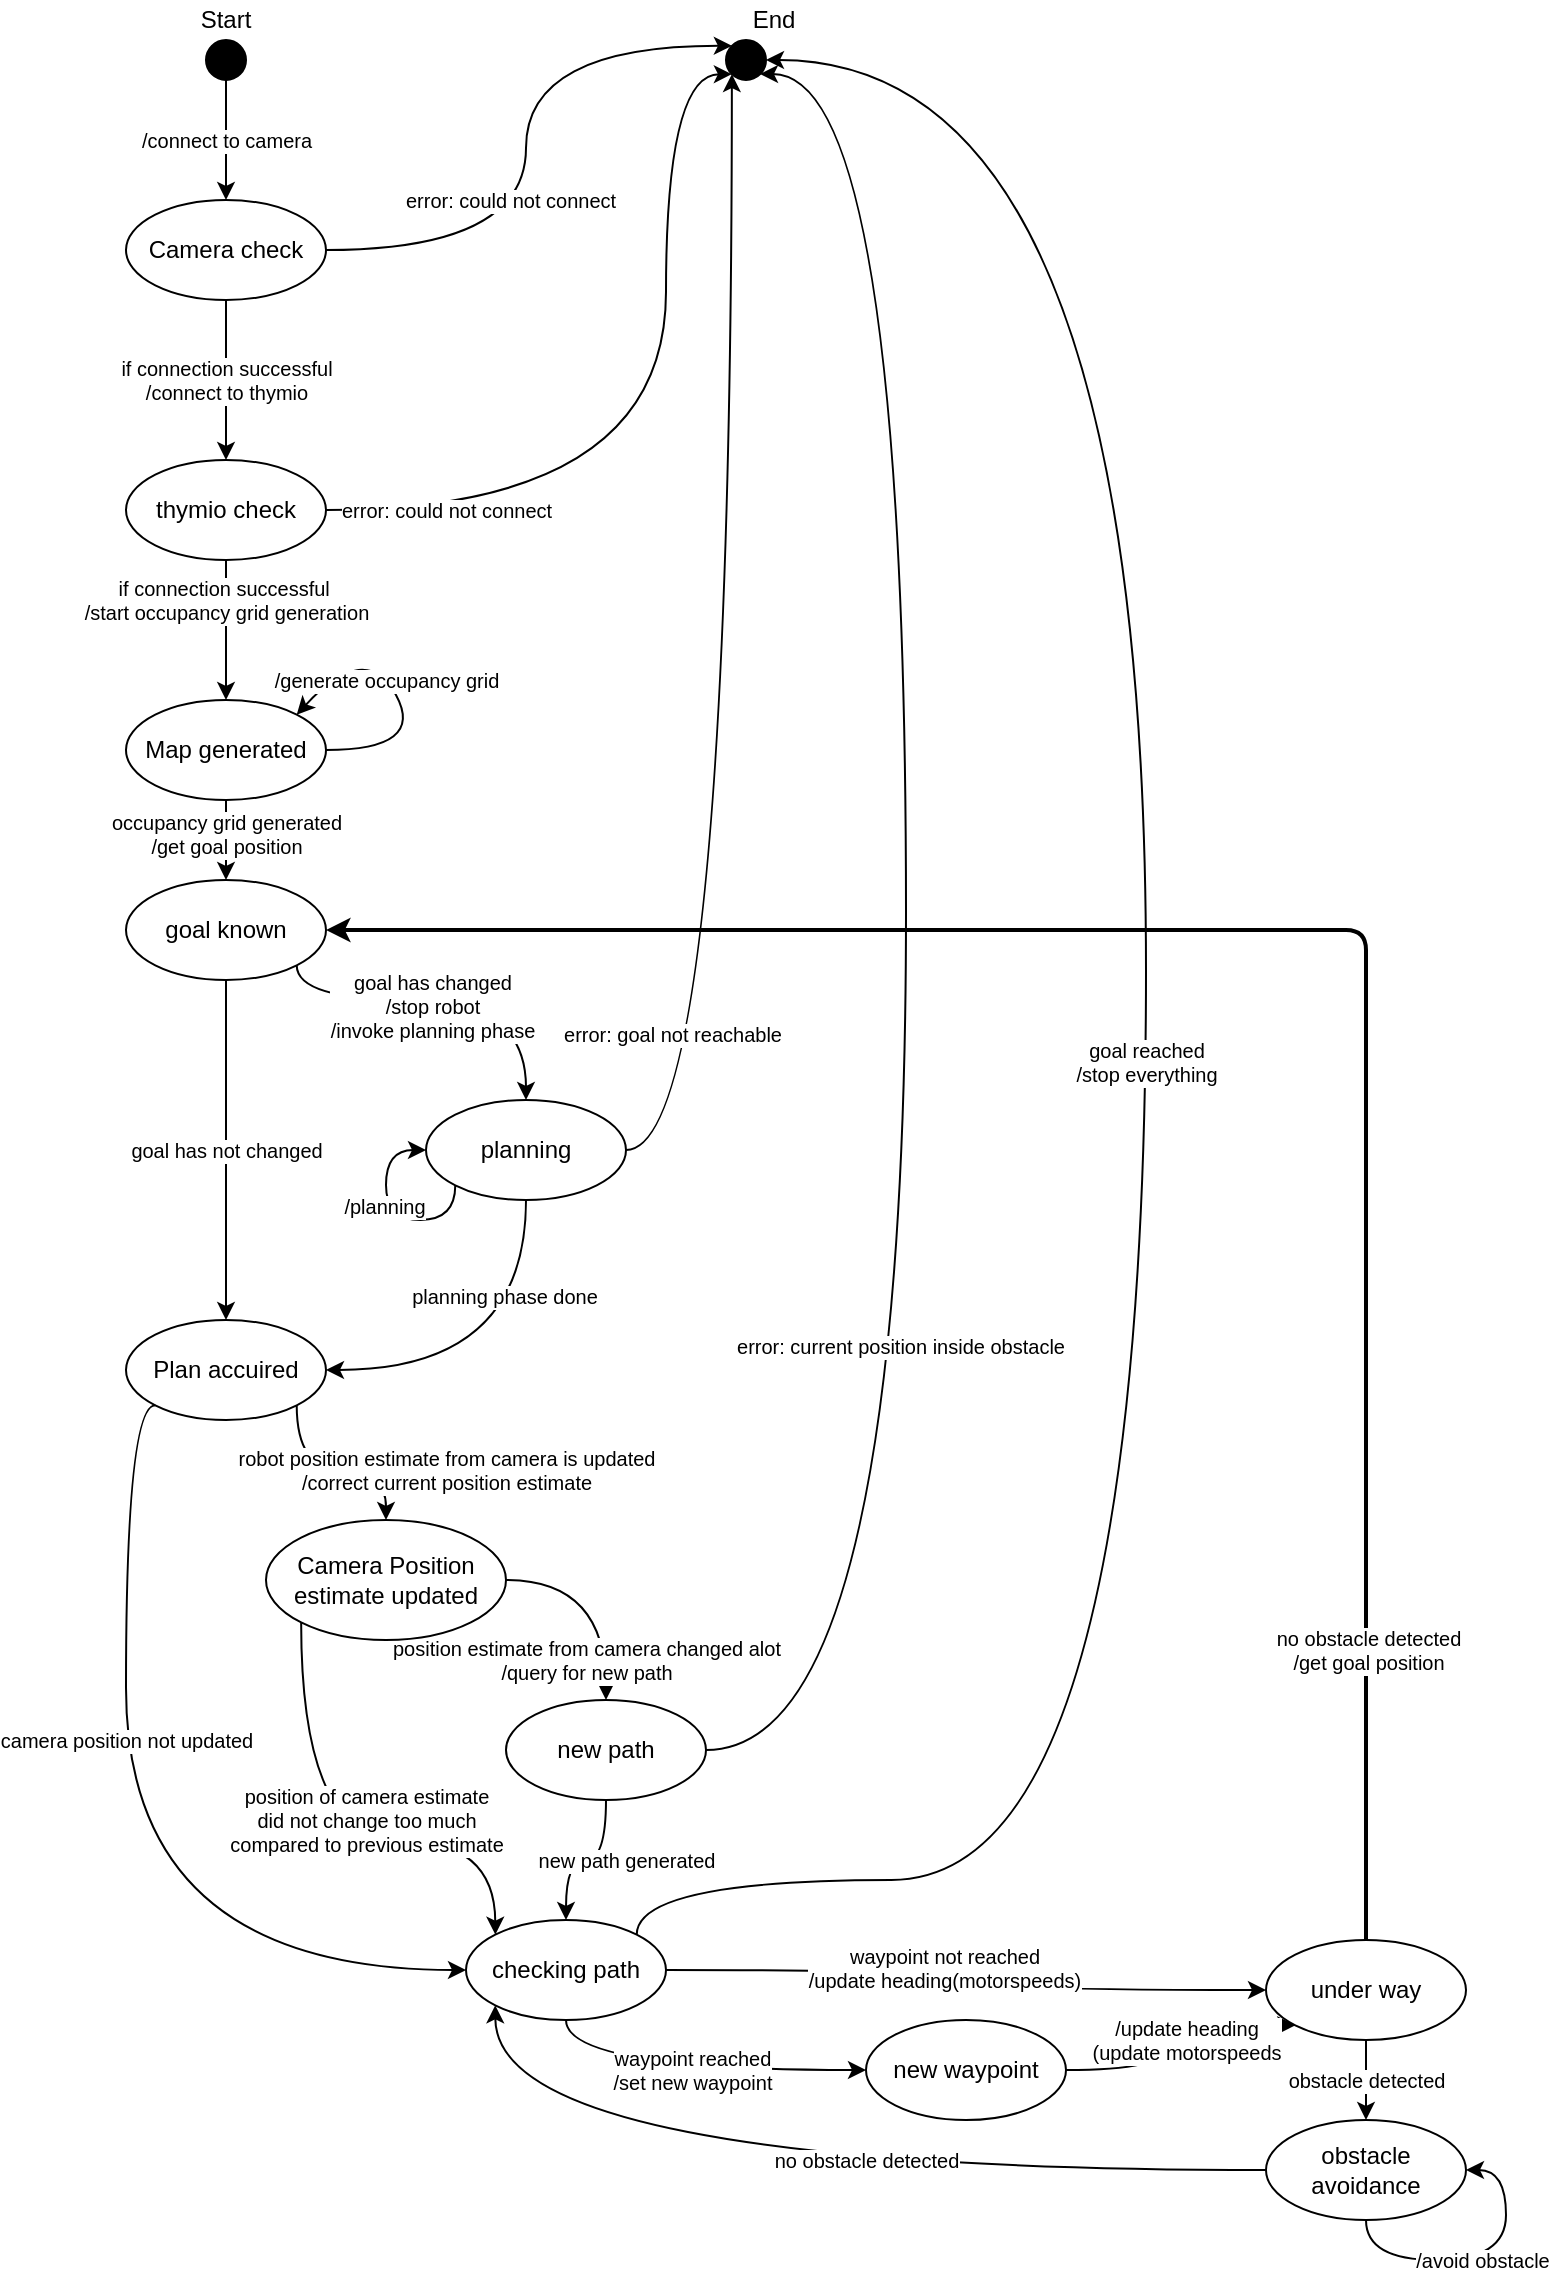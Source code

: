 <mxfile version="13.9.9" type="device"><diagram id="XELzjcK9LjF52Qxklp1S" name="Seite-1"><mxGraphModel dx="1185" dy="685" grid="1" gridSize="10" guides="1" tooltips="1" connect="1" arrows="1" fold="1" page="1" pageScale="1" pageWidth="827" pageHeight="1169" math="0" shadow="0"><root><mxCell id="0"/><mxCell id="1" parent="0"/><mxCell id="mE9kWASm9O8R1BiePksV-5" value="/connect to camera" style="edgeStyle=orthogonalEdgeStyle;rounded=0;orthogonalLoop=1;jettySize=auto;html=1;exitX=0.5;exitY=1;exitDx=0;exitDy=0;entryX=0.5;entryY=0;entryDx=0;entryDy=0;fontSize=10;" edge="1" parent="1" source="mE9kWASm9O8R1BiePksV-1" target="mE9kWASm9O8R1BiePksV-3"><mxGeometry relative="1" as="geometry"/></mxCell><mxCell id="mE9kWASm9O8R1BiePksV-1" value="" style="ellipse;whiteSpace=wrap;html=1;aspect=fixed;fillColor=#000000;" vertex="1" parent="1"><mxGeometry x="110" y="30" width="20" height="20" as="geometry"/></mxCell><mxCell id="mE9kWASm9O8R1BiePksV-2" value="Start" style="text;html=1;strokeColor=none;fillColor=none;align=center;verticalAlign=middle;whiteSpace=wrap;rounded=0;" vertex="1" parent="1"><mxGeometry x="100" y="10" width="40" height="20" as="geometry"/></mxCell><mxCell id="mE9kWASm9O8R1BiePksV-7" value="if connection successful&lt;br&gt;/connect to thymio" style="edgeStyle=orthogonalEdgeStyle;rounded=0;orthogonalLoop=1;jettySize=auto;html=1;exitX=0.5;exitY=1;exitDx=0;exitDy=0;fontSize=10;" edge="1" parent="1" source="mE9kWASm9O8R1BiePksV-3" target="mE9kWASm9O8R1BiePksV-6"><mxGeometry relative="1" as="geometry"/></mxCell><mxCell id="mE9kWASm9O8R1BiePksV-17" style="edgeStyle=orthogonalEdgeStyle;orthogonalLoop=1;jettySize=auto;html=1;exitX=1;exitY=0.5;exitDx=0;exitDy=0;fontSize=10;curved=1;entryX=0;entryY=0;entryDx=0;entryDy=0;" edge="1" parent="1" source="mE9kWASm9O8R1BiePksV-3" target="mE9kWASm9O8R1BiePksV-8"><mxGeometry relative="1" as="geometry"><mxPoint x="330" y="40" as="targetPoint"/><Array as="points"><mxPoint x="270" y="135"/><mxPoint x="270" y="33"/></Array></mxGeometry></mxCell><mxCell id="mE9kWASm9O8R1BiePksV-18" value="error: could not connect" style="edgeLabel;html=1;align=center;verticalAlign=middle;resizable=0;points=[];fontSize=10;" vertex="1" connectable="0" parent="mE9kWASm9O8R1BiePksV-17"><mxGeometry x="-0.616" relative="1" as="geometry"><mxPoint x="33.53" y="-25" as="offset"/></mxGeometry></mxCell><mxCell id="mE9kWASm9O8R1BiePksV-3" value="Camera check" style="ellipse;whiteSpace=wrap;html=1;fillColor=none;" vertex="1" parent="1"><mxGeometry x="70" y="110" width="100" height="50" as="geometry"/></mxCell><mxCell id="mE9kWASm9O8R1BiePksV-11" value="if connection successful&amp;nbsp;&lt;br&gt;/start occupancy grid generation" style="edgeStyle=orthogonalEdgeStyle;rounded=0;orthogonalLoop=1;jettySize=auto;html=1;exitX=0.5;exitY=1;exitDx=0;exitDy=0;entryX=0.5;entryY=0;entryDx=0;entryDy=0;fontSize=10;" edge="1" parent="1" source="mE9kWASm9O8R1BiePksV-6" target="mE9kWASm9O8R1BiePksV-10"><mxGeometry x="-0.429" relative="1" as="geometry"><mxPoint as="offset"/></mxGeometry></mxCell><mxCell id="mE9kWASm9O8R1BiePksV-20" style="edgeStyle=orthogonalEdgeStyle;rounded=0;orthogonalLoop=1;jettySize=auto;html=1;exitX=1;exitY=0.5;exitDx=0;exitDy=0;fontSize=10;curved=1;entryX=0;entryY=1;entryDx=0;entryDy=0;" edge="1" parent="1" source="mE9kWASm9O8R1BiePksV-6" target="mE9kWASm9O8R1BiePksV-8"><mxGeometry relative="1" as="geometry"><mxPoint x="350" y="90" as="targetPoint"/><Array as="points"><mxPoint x="340" y="265"/><mxPoint x="340" y="47"/></Array></mxGeometry></mxCell><mxCell id="mE9kWASm9O8R1BiePksV-21" value="error: could not connect" style="edgeLabel;html=1;align=center;verticalAlign=middle;resizable=0;points=[];fontSize=10;" vertex="1" connectable="0" parent="mE9kWASm9O8R1BiePksV-20"><mxGeometry x="-0.895" y="-2" relative="1" as="geometry"><mxPoint x="37.93" y="-2" as="offset"/></mxGeometry></mxCell><mxCell id="mE9kWASm9O8R1BiePksV-6" value="thymio check" style="ellipse;whiteSpace=wrap;html=1;fillColor=none;" vertex="1" parent="1"><mxGeometry x="70" y="240" width="100" height="50" as="geometry"/></mxCell><mxCell id="mE9kWASm9O8R1BiePksV-8" value="" style="ellipse;whiteSpace=wrap;html=1;aspect=fixed;fillColor=#000000;" vertex="1" parent="1"><mxGeometry x="370" y="30" width="20" height="20" as="geometry"/></mxCell><mxCell id="mE9kWASm9O8R1BiePksV-9" value="End" style="text;html=1;strokeColor=none;fillColor=none;align=center;verticalAlign=middle;whiteSpace=wrap;rounded=0;" vertex="1" parent="1"><mxGeometry x="374" y="10" width="40" height="20" as="geometry"/></mxCell><mxCell id="mE9kWASm9O8R1BiePksV-24" value="occupancy grid generated&lt;br&gt;/get goal position" style="edgeStyle=orthogonalEdgeStyle;rounded=0;orthogonalLoop=1;jettySize=auto;html=1;exitX=0.5;exitY=1;exitDx=0;exitDy=0;entryX=0.5;entryY=0;entryDx=0;entryDy=0;fontSize=10;" edge="1" parent="1" source="mE9kWASm9O8R1BiePksV-10" target="mE9kWASm9O8R1BiePksV-22"><mxGeometry x="-0.15" relative="1" as="geometry"><mxPoint as="offset"/></mxGeometry></mxCell><mxCell id="mE9kWASm9O8R1BiePksV-10" value="Map generated" style="ellipse;whiteSpace=wrap;html=1;fillColor=none;" vertex="1" parent="1"><mxGeometry x="70" y="360" width="100" height="50" as="geometry"/></mxCell><mxCell id="mE9kWASm9O8R1BiePksV-13" value="/generate occupancy grid" style="curved=1;endArrow=classic;html=1;fontSize=10;exitX=1;exitY=0.5;exitDx=0;exitDy=0;entryX=1;entryY=0;entryDx=0;entryDy=0;" edge="1" parent="1" source="mE9kWASm9O8R1BiePksV-10" target="mE9kWASm9O8R1BiePksV-10"><mxGeometry x="0.104" y="1" width="50" height="50" relative="1" as="geometry"><mxPoint x="240" y="360" as="sourcePoint"/><mxPoint x="290" y="310" as="targetPoint"/><Array as="points"><mxPoint x="220" y="385"/><mxPoint x="190" y="330"/></Array><mxPoint as="offset"/></mxGeometry></mxCell><mxCell id="mE9kWASm9O8R1BiePksV-28" value="goal has not changed" style="edgeStyle=orthogonalEdgeStyle;rounded=0;orthogonalLoop=1;jettySize=auto;html=1;exitX=0.5;exitY=1;exitDx=0;exitDy=0;entryX=0.5;entryY=0;entryDx=0;entryDy=0;fontSize=10;" edge="1" parent="1" source="mE9kWASm9O8R1BiePksV-22" target="mE9kWASm9O8R1BiePksV-26"><mxGeometry relative="1" as="geometry"/></mxCell><mxCell id="mE9kWASm9O8R1BiePksV-32" style="edgeStyle=orthogonalEdgeStyle;rounded=0;orthogonalLoop=1;jettySize=auto;html=1;exitX=1;exitY=1;exitDx=0;exitDy=0;entryX=0.5;entryY=0;entryDx=0;entryDy=0;fontSize=10;curved=1;" edge="1" parent="1" source="mE9kWASm9O8R1BiePksV-22" target="mE9kWASm9O8R1BiePksV-29"><mxGeometry relative="1" as="geometry"><Array as="points"><mxPoint x="155" y="510"/><mxPoint x="270" y="510"/></Array></mxGeometry></mxCell><mxCell id="mE9kWASm9O8R1BiePksV-33" value="goal has changed&lt;br&gt;/stop robot&lt;br&gt;/invoke planning phase" style="edgeLabel;html=1;align=center;verticalAlign=middle;resizable=0;points=[];fontSize=10;" vertex="1" connectable="0" parent="mE9kWASm9O8R1BiePksV-32"><mxGeometry x="-0.072" y="-3" relative="1" as="geometry"><mxPoint as="offset"/></mxGeometry></mxCell><mxCell id="mE9kWASm9O8R1BiePksV-22" value="goal known" style="ellipse;whiteSpace=wrap;html=1;fillColor=none;" vertex="1" parent="1"><mxGeometry x="70" y="450" width="100" height="50" as="geometry"/></mxCell><mxCell id="mE9kWASm9O8R1BiePksV-42" style="edgeStyle=orthogonalEdgeStyle;curved=1;rounded=0;orthogonalLoop=1;jettySize=auto;html=1;fontSize=10;exitX=0;exitY=1;exitDx=0;exitDy=0;entryX=0;entryY=0.5;entryDx=0;entryDy=0;" edge="1" parent="1" source="mE9kWASm9O8R1BiePksV-26" target="mE9kWASm9O8R1BiePksV-38"><mxGeometry relative="1" as="geometry"><mxPoint x="260" y="700" as="sourcePoint"/><mxPoint x="360" y="680" as="targetPoint"/><Array as="points"><mxPoint x="70" y="713"/><mxPoint x="70" y="995"/></Array></mxGeometry></mxCell><mxCell id="mE9kWASm9O8R1BiePksV-43" value="camera position not updated" style="edgeLabel;html=1;align=center;verticalAlign=middle;resizable=0;points=[];fontSize=10;" vertex="1" connectable="0" parent="mE9kWASm9O8R1BiePksV-42"><mxGeometry x="-0.24" y="-4" relative="1" as="geometry"><mxPoint x="4" y="4.48" as="offset"/></mxGeometry></mxCell><mxCell id="mE9kWASm9O8R1BiePksV-44" value="robot position estimate from camera is updated&lt;br&gt;/correct current position estimate" style="edgeStyle=orthogonalEdgeStyle;curved=1;rounded=0;orthogonalLoop=1;jettySize=auto;html=1;fontSize=10;exitX=1;exitY=1;exitDx=0;exitDy=0;entryX=0.5;entryY=0;entryDx=0;entryDy=0;" edge="1" parent="1" source="mE9kWASm9O8R1BiePksV-26" target="mE9kWASm9O8R1BiePksV-39"><mxGeometry x="0.509" y="30" relative="1" as="geometry"><mxPoint x="600" y="910" as="sourcePoint"/><mxPoint x="540" y="810" as="targetPoint"/><mxPoint as="offset"/></mxGeometry></mxCell><mxCell id="mE9kWASm9O8R1BiePksV-26" value="Plan accuired" style="ellipse;whiteSpace=wrap;html=1;fillColor=none;" vertex="1" parent="1"><mxGeometry x="70" y="670" width="100" height="50" as="geometry"/></mxCell><mxCell id="mE9kWASm9O8R1BiePksV-34" style="edgeStyle=orthogonalEdgeStyle;curved=1;rounded=0;orthogonalLoop=1;jettySize=auto;html=1;exitX=0.5;exitY=1;exitDx=0;exitDy=0;entryX=1;entryY=0.5;entryDx=0;entryDy=0;fontSize=10;" edge="1" parent="1" source="mE9kWASm9O8R1BiePksV-29" target="mE9kWASm9O8R1BiePksV-26"><mxGeometry relative="1" as="geometry"/></mxCell><mxCell id="mE9kWASm9O8R1BiePksV-35" value="planning phase done" style="edgeLabel;html=1;align=center;verticalAlign=middle;resizable=0;points=[];fontSize=10;" vertex="1" connectable="0" parent="mE9kWASm9O8R1BiePksV-34"><mxGeometry x="-0.481" y="-11" relative="1" as="geometry"><mxPoint as="offset"/></mxGeometry></mxCell><mxCell id="mE9kWASm9O8R1BiePksV-48" style="edgeStyle=orthogonalEdgeStyle;curved=1;orthogonalLoop=1;jettySize=auto;html=1;exitX=1;exitY=0.5;exitDx=0;exitDy=0;entryX=0;entryY=1;entryDx=0;entryDy=0;fontSize=10;" edge="1" parent="1" source="mE9kWASm9O8R1BiePksV-29" target="mE9kWASm9O8R1BiePksV-8"><mxGeometry relative="1" as="geometry"/></mxCell><mxCell id="mE9kWASm9O8R1BiePksV-51" value="error: goal not reachable" style="edgeLabel;html=1;align=center;verticalAlign=middle;resizable=0;points=[];fontSize=10;" vertex="1" connectable="0" parent="mE9kWASm9O8R1BiePksV-48"><mxGeometry x="-0.623" y="30" relative="1" as="geometry"><mxPoint as="offset"/></mxGeometry></mxCell><mxCell id="mE9kWASm9O8R1BiePksV-29" value="planning" style="ellipse;whiteSpace=wrap;html=1;fillColor=none;" vertex="1" parent="1"><mxGeometry x="220" y="560" width="100" height="50" as="geometry"/></mxCell><mxCell id="mE9kWASm9O8R1BiePksV-36" style="edgeStyle=orthogonalEdgeStyle;curved=1;rounded=0;orthogonalLoop=1;jettySize=auto;html=1;exitX=0;exitY=1;exitDx=0;exitDy=0;entryX=0;entryY=0.5;entryDx=0;entryDy=0;fontSize=10;" edge="1" parent="1" source="mE9kWASm9O8R1BiePksV-29" target="mE9kWASm9O8R1BiePksV-29"><mxGeometry relative="1" as="geometry"><Array as="points"><mxPoint x="235" y="620"/><mxPoint x="200" y="620"/><mxPoint x="200" y="585"/></Array></mxGeometry></mxCell><mxCell id="mE9kWASm9O8R1BiePksV-37" value="/planning" style="edgeLabel;html=1;align=center;verticalAlign=middle;resizable=0;points=[];fontSize=10;" vertex="1" connectable="0" parent="mE9kWASm9O8R1BiePksV-36"><mxGeometry x="0.116" y="1" relative="1" as="geometry"><mxPoint as="offset"/></mxGeometry></mxCell><mxCell id="mE9kWASm9O8R1BiePksV-55" value="goal reached&lt;br&gt;/stop everything" style="edgeStyle=orthogonalEdgeStyle;curved=1;orthogonalLoop=1;jettySize=auto;html=1;exitX=1;exitY=0;exitDx=0;exitDy=0;entryX=1;entryY=0.5;entryDx=0;entryDy=0;fontSize=10;" edge="1" parent="1" source="mE9kWASm9O8R1BiePksV-38" target="mE9kWASm9O8R1BiePksV-8"><mxGeometry relative="1" as="geometry"><Array as="points"><mxPoint x="325" y="950"/><mxPoint x="580" y="950"/><mxPoint x="580" y="40"/></Array></mxGeometry></mxCell><mxCell id="mE9kWASm9O8R1BiePksV-57" value="waypoint reached&lt;br&gt;/set new waypoint" style="edgeStyle=orthogonalEdgeStyle;curved=1;orthogonalLoop=1;jettySize=auto;html=1;exitX=0.5;exitY=1;exitDx=0;exitDy=0;entryX=0;entryY=0.5;entryDx=0;entryDy=0;fontSize=10;" edge="1" parent="1" source="mE9kWASm9O8R1BiePksV-38" target="mE9kWASm9O8R1BiePksV-56"><mxGeometry relative="1" as="geometry"/></mxCell><mxCell id="mE9kWASm9O8R1BiePksV-68" style="edgeStyle=orthogonalEdgeStyle;orthogonalLoop=1;jettySize=auto;html=1;exitX=1;exitY=0.5;exitDx=0;exitDy=0;entryX=0;entryY=0.5;entryDx=0;entryDy=0;strokeWidth=1;fontSize=10;curved=1;" edge="1" parent="1" source="mE9kWASm9O8R1BiePksV-38" target="mE9kWASm9O8R1BiePksV-59"><mxGeometry relative="1" as="geometry"/></mxCell><mxCell id="mE9kWASm9O8R1BiePksV-69" value="waypoint not reached&lt;br&gt;/update heading(motorspeeds)" style="edgeLabel;html=1;align=center;verticalAlign=middle;resizable=0;points=[];fontSize=10;" vertex="1" connectable="0" parent="mE9kWASm9O8R1BiePksV-68"><mxGeometry x="-0.107" y="1" relative="1" as="geometry"><mxPoint as="offset"/></mxGeometry></mxCell><mxCell id="mE9kWASm9O8R1BiePksV-38" value="checking path" style="ellipse;whiteSpace=wrap;html=1;fillColor=none;" vertex="1" parent="1"><mxGeometry x="240" y="970" width="100" height="50" as="geometry"/></mxCell><mxCell id="mE9kWASm9O8R1BiePksV-45" style="edgeStyle=orthogonalEdgeStyle;curved=1;rounded=0;orthogonalLoop=1;jettySize=auto;html=1;fontSize=10;exitX=0;exitY=1;exitDx=0;exitDy=0;entryX=0;entryY=0;entryDx=0;entryDy=0;" edge="1" parent="1" source="mE9kWASm9O8R1BiePksV-39" target="mE9kWASm9O8R1BiePksV-38"><mxGeometry relative="1" as="geometry"><mxPoint x="60" y="950" as="sourcePoint"/><mxPoint x="155" y="890" as="targetPoint"/><Array as="points"><mxPoint x="158" y="930"/><mxPoint x="255" y="930"/></Array></mxGeometry></mxCell><mxCell id="mE9kWASm9O8R1BiePksV-46" value="position of camera estimate &lt;br&gt;did not change too much&lt;br&gt;compared to previous estimate" style="edgeLabel;html=1;align=center;verticalAlign=middle;resizable=0;points=[];fontSize=10;" vertex="1" connectable="0" parent="mE9kWASm9O8R1BiePksV-45"><mxGeometry x="-0.165" y="-2" relative="1" as="geometry"><mxPoint x="34.42" y="-7.05" as="offset"/></mxGeometry></mxCell><mxCell id="mE9kWASm9O8R1BiePksV-47" value="position estimate from camera changed alot&lt;br&gt;/query for new path" style="edgeStyle=orthogonalEdgeStyle;curved=1;rounded=0;orthogonalLoop=1;jettySize=auto;html=1;exitX=1;exitY=0.5;exitDx=0;exitDy=0;entryX=0.5;entryY=0;entryDx=0;entryDy=0;fontSize=10;" edge="1" parent="1" source="mE9kWASm9O8R1BiePksV-39" target="mE9kWASm9O8R1BiePksV-40"><mxGeometry x="0.636" y="-10" relative="1" as="geometry"><mxPoint as="offset"/></mxGeometry></mxCell><mxCell id="mE9kWASm9O8R1BiePksV-39" value="Camera Position estimate updated" style="ellipse;whiteSpace=wrap;html=1;fillColor=none;" vertex="1" parent="1"><mxGeometry x="140" y="770" width="120" height="60" as="geometry"/></mxCell><mxCell id="mE9kWASm9O8R1BiePksV-52" style="edgeStyle=orthogonalEdgeStyle;curved=1;orthogonalLoop=1;jettySize=auto;html=1;exitX=1;exitY=0.5;exitDx=0;exitDy=0;fontSize=10;" edge="1" parent="1" source="mE9kWASm9O8R1BiePksV-40"><mxGeometry relative="1" as="geometry"><mxPoint x="387" y="47" as="targetPoint"/><Array as="points"><mxPoint x="460" y="885"/><mxPoint x="460" y="47"/></Array></mxGeometry></mxCell><mxCell id="mE9kWASm9O8R1BiePksV-53" value="error: current position inside obstacle" style="edgeLabel;html=1;align=center;verticalAlign=middle;resizable=0;points=[];fontSize=10;" vertex="1" connectable="0" parent="mE9kWASm9O8R1BiePksV-52"><mxGeometry x="-0.549" y="3" relative="1" as="geometry"><mxPoint y="-74.17" as="offset"/></mxGeometry></mxCell><mxCell id="mE9kWASm9O8R1BiePksV-54" value="new path generated" style="edgeStyle=orthogonalEdgeStyle;curved=1;orthogonalLoop=1;jettySize=auto;html=1;fontSize=10;exitX=0.5;exitY=1;exitDx=0;exitDy=0;" edge="1" parent="1" source="mE9kWASm9O8R1BiePksV-40" target="mE9kWASm9O8R1BiePksV-38"><mxGeometry x="-0.25" y="-10" relative="1" as="geometry"><mxPoint x="30" y="1185" as="sourcePoint"/><mxPoint x="90" y="1050" as="targetPoint"/><mxPoint x="10" y="10" as="offset"/></mxGeometry></mxCell><mxCell id="mE9kWASm9O8R1BiePksV-40" value="new path" style="ellipse;whiteSpace=wrap;html=1;fillColor=none;" vertex="1" parent="1"><mxGeometry x="260" y="860" width="100" height="50" as="geometry"/></mxCell><mxCell id="mE9kWASm9O8R1BiePksV-60" value="/update heading&lt;br&gt;(update motorspeeds" style="edgeStyle=orthogonalEdgeStyle;curved=1;orthogonalLoop=1;jettySize=auto;html=1;exitX=1;exitY=0.5;exitDx=0;exitDy=0;entryX=0;entryY=1;entryDx=0;entryDy=0;fontSize=10;" edge="1" parent="1" source="mE9kWASm9O8R1BiePksV-56" target="mE9kWASm9O8R1BiePksV-59"><mxGeometry x="0.202" y="-7" relative="1" as="geometry"><mxPoint as="offset"/></mxGeometry></mxCell><mxCell id="mE9kWASm9O8R1BiePksV-56" value="new waypoint" style="ellipse;whiteSpace=wrap;html=1;fillColor=none;" vertex="1" parent="1"><mxGeometry x="440" y="1020" width="100" height="50" as="geometry"/></mxCell><mxCell id="mE9kWASm9O8R1BiePksV-62" value="obstacle detected" style="edgeStyle=orthogonalEdgeStyle;curved=1;orthogonalLoop=1;jettySize=auto;html=1;exitX=0.5;exitY=1;exitDx=0;exitDy=0;fontSize=10;" edge="1" parent="1" source="mE9kWASm9O8R1BiePksV-59" target="mE9kWASm9O8R1BiePksV-61"><mxGeometry relative="1" as="geometry"/></mxCell><mxCell id="mE9kWASm9O8R1BiePksV-66" style="edgeStyle=orthogonalEdgeStyle;orthogonalLoop=1;jettySize=auto;html=1;exitX=0.5;exitY=0;exitDx=0;exitDy=0;entryX=1;entryY=0.5;entryDx=0;entryDy=0;fontSize=10;strokeWidth=2;" edge="1" parent="1" source="mE9kWASm9O8R1BiePksV-59" target="mE9kWASm9O8R1BiePksV-22"><mxGeometry relative="1" as="geometry"><Array as="points"><mxPoint x="690" y="475"/></Array></mxGeometry></mxCell><mxCell id="mE9kWASm9O8R1BiePksV-67" value="no obstacle detected&lt;br&gt;/get goal position" style="edgeLabel;html=1;align=center;verticalAlign=middle;resizable=0;points=[];fontSize=10;" vertex="1" connectable="0" parent="mE9kWASm9O8R1BiePksV-66"><mxGeometry x="-0.716" y="-1" relative="1" as="geometry"><mxPoint as="offset"/></mxGeometry></mxCell><mxCell id="mE9kWASm9O8R1BiePksV-59" value="under way" style="ellipse;whiteSpace=wrap;html=1;fillColor=none;" vertex="1" parent="1"><mxGeometry x="640" y="980" width="100" height="50" as="geometry"/></mxCell><mxCell id="mE9kWASm9O8R1BiePksV-64" value="no obstacle detected" style="edgeStyle=orthogonalEdgeStyle;curved=1;orthogonalLoop=1;jettySize=auto;html=1;exitX=0;exitY=0.5;exitDx=0;exitDy=0;entryX=0;entryY=1;entryDx=0;entryDy=0;fontSize=10;" edge="1" parent="1" source="mE9kWASm9O8R1BiePksV-61" target="mE9kWASm9O8R1BiePksV-38"><mxGeometry x="-0.145" y="-5" relative="1" as="geometry"><Array as="points"><mxPoint x="255" y="1095"/></Array><mxPoint as="offset"/></mxGeometry></mxCell><mxCell id="mE9kWASm9O8R1BiePksV-61" value="obstacle avoidance" style="ellipse;whiteSpace=wrap;html=1;fillColor=none;" vertex="1" parent="1"><mxGeometry x="640" y="1070" width="100" height="50" as="geometry"/></mxCell><mxCell id="mE9kWASm9O8R1BiePksV-63" value="/avoid obstacle" style="edgeStyle=orthogonalEdgeStyle;curved=1;orthogonalLoop=1;jettySize=auto;html=1;exitX=0.5;exitY=1;exitDx=0;exitDy=0;entryX=1;entryY=0.5;entryDx=0;entryDy=0;fontSize=10;" edge="1" parent="1" source="mE9kWASm9O8R1BiePksV-61" target="mE9kWASm9O8R1BiePksV-61"><mxGeometry relative="1" as="geometry"/></mxCell></root></mxGraphModel></diagram></mxfile>